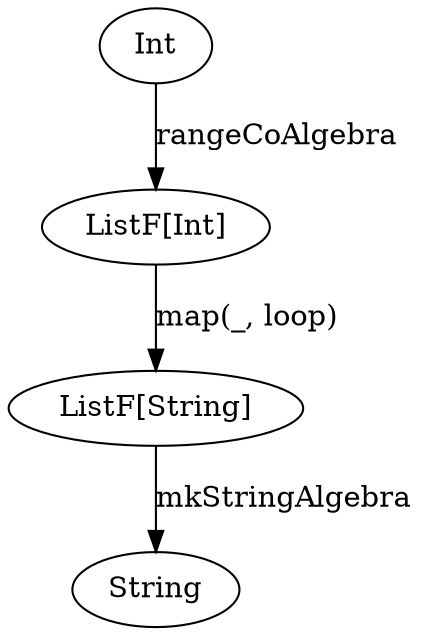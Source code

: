 digraph {
    anaFA[label="ListF[Int]" class="disabled"]
    cataFA[label="ListF[String]" class="disabled"]

    anaA[label=Int class="disabled"]
    cataA[label=String class="disabled"]


    anaA  -> anaFA[label=rangeCoAlgebra]
    anaFA -> cataFA[label="map(_, loop)" class="disabled"]
    cataFA -> cataA[label=mkStringAlgebra]
}
